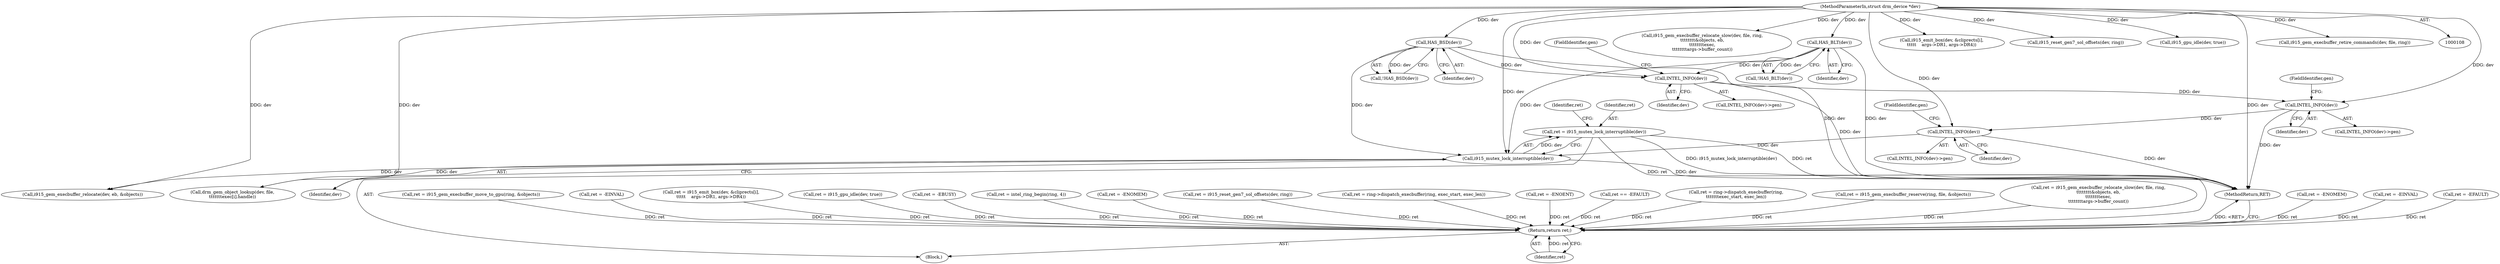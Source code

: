 digraph "0_linux_44afb3a04391a74309d16180d1e4f8386fdfa745@API" {
"1000402" [label="(Call,ret = i915_mutex_lock_interruptible(dev))"];
"1000404" [label="(Call,i915_mutex_lock_interruptible(dev))"];
"1000178" [label="(Call,HAS_BSD(dev))"];
"1000109" [label="(MethodParameterIn,struct drm_device *dev)"];
"1000198" [label="(Call,HAS_BLT(dev))"];
"1000287" [label="(Call,INTEL_INFO(dev))"];
"1000274" [label="(Call,INTEL_INFO(dev))"];
"1000263" [label="(Call,INTEL_INFO(dev))"];
"1000832" [label="(Return,return ret;)"];
"1000109" [label="(MethodParameterIn,struct drm_device *dev)"];
"1000197" [label="(Call,!HAS_BLT(dev))"];
"1000833" [label="(Identifier,ret)"];
"1000374" [label="(Call,ret = -ENOMEM)"];
"1000276" [label="(FieldIdentifier,gen)"];
"1000512" [label="(Call,ret = -EINVAL)"];
"1000572" [label="(Call,i915_gem_execbuffer_relocate_slow(dev, file, ring,\n\t\t\t\t\t\t\t\t&objects, eb,\n\t\t\t\t\t\t\t\texec,\n\t\t\t\t\t\t\t\targs->buffer_count))"];
"1000274" [label="(Call,INTEL_INFO(dev))"];
"1000397" [label="(Call,ret = -EFAULT)"];
"1000614" [label="(Call,ret = i915_gem_execbuffer_move_to_gpu(ring, &objects))"];
"1000264" [label="(Identifier,dev)"];
"1000602" [label="(Call,ret = -EINVAL)"];
"1000198" [label="(Call,HAS_BLT(dev))"];
"1000758" [label="(Call,ret = i915_emit_box(dev, &cliprects[i],\n\t\t\t\t\t    args->DR1, args->DR4))"];
"1000114" [label="(Block,)"];
"1000649" [label="(Call,ret = i915_gpu_idle(dev, true))"];
"1000556" [label="(Call,i915_gem_execbuffer_relocate(dev, eb, &objects))"];
"1000421" [label="(Call,ret = -EBUSY)"];
"1000402" [label="(Call,ret = i915_mutex_lock_interruptible(dev))"];
"1000177" [label="(Call,!HAS_BSD(dev))"];
"1000404" [label="(Call,i915_mutex_lock_interruptible(dev))"];
"1000273" [label="(Call,INTEL_INFO(dev)->gen)"];
"1000679" [label="(Call,ret = intel_ring_begin(ring, 4))"];
"1000178" [label="(Call,HAS_BSD(dev))"];
"1000834" [label="(MethodReturn,RET)"];
"1000442" [label="(Call,ret = -ENOMEM)"];
"1000718" [label="(Call,ret = i915_reset_gen7_sol_offsets(dev, ring))"];
"1000786" [label="(Call,ret = ring->dispatch_execbuffer(ring, exec_start, exec_len))"];
"1000403" [label="(Identifier,ret)"];
"1000286" [label="(Call,INTEL_INFO(dev)->gen)"];
"1000199" [label="(Identifier,dev)"];
"1000490" [label="(Call,ret = -ENOENT)"];
"1000262" [label="(Call,INTEL_INFO(dev)->gen)"];
"1000760" [label="(Call,i915_emit_box(dev, &cliprects[i],\n\t\t\t\t\t    args->DR1, args->DR4))"];
"1000565" [label="(Call,ret == -EFAULT)"];
"1000405" [label="(Identifier,dev)"];
"1000720" [label="(Call,i915_reset_gen7_sol_offsets(dev, ring))"];
"1000407" [label="(Identifier,ret)"];
"1000287" [label="(Call,INTEL_INFO(dev))"];
"1000275" [label="(Identifier,dev)"];
"1000832" [label="(Return,return ret;)"];
"1000651" [label="(Call,i915_gpu_idle(dev, true))"];
"1000466" [label="(Call,drm_gem_object_lookup(dev, file,\n\t\t\t\t\t\t\texec[i].handle))"];
"1000265" [label="(FieldIdentifier,gen)"];
"1000775" [label="(Call,ret = ring->dispatch_execbuffer(ring,\n\t\t\t\t\t\t\texec_start, exec_len))"];
"1000179" [label="(Identifier,dev)"];
"1000263" [label="(Call,INTEL_INFO(dev))"];
"1000289" [label="(FieldIdentifier,gen)"];
"1000544" [label="(Call,ret = i915_gem_execbuffer_reserve(ring, file, &objects))"];
"1000800" [label="(Call,i915_gem_execbuffer_retire_commands(dev, file, ring))"];
"1000288" [label="(Identifier,dev)"];
"1000570" [label="(Call,ret = i915_gem_execbuffer_relocate_slow(dev, file, ring,\n\t\t\t\t\t\t\t\t&objects, eb,\n\t\t\t\t\t\t\t\texec,\n\t\t\t\t\t\t\t\targs->buffer_count))"];
"1000402" -> "1000114"  [label="AST: "];
"1000402" -> "1000404"  [label="CFG: "];
"1000403" -> "1000402"  [label="AST: "];
"1000404" -> "1000402"  [label="AST: "];
"1000407" -> "1000402"  [label="CFG: "];
"1000402" -> "1000834"  [label="DDG: i915_mutex_lock_interruptible(dev)"];
"1000402" -> "1000834"  [label="DDG: ret"];
"1000404" -> "1000402"  [label="DDG: dev"];
"1000402" -> "1000832"  [label="DDG: ret"];
"1000404" -> "1000405"  [label="CFG: "];
"1000405" -> "1000404"  [label="AST: "];
"1000404" -> "1000834"  [label="DDG: dev"];
"1000178" -> "1000404"  [label="DDG: dev"];
"1000198" -> "1000404"  [label="DDG: dev"];
"1000287" -> "1000404"  [label="DDG: dev"];
"1000109" -> "1000404"  [label="DDG: dev"];
"1000404" -> "1000466"  [label="DDG: dev"];
"1000404" -> "1000556"  [label="DDG: dev"];
"1000178" -> "1000177"  [label="AST: "];
"1000178" -> "1000179"  [label="CFG: "];
"1000179" -> "1000178"  [label="AST: "];
"1000177" -> "1000178"  [label="CFG: "];
"1000178" -> "1000834"  [label="DDG: dev"];
"1000178" -> "1000177"  [label="DDG: dev"];
"1000109" -> "1000178"  [label="DDG: dev"];
"1000178" -> "1000263"  [label="DDG: dev"];
"1000109" -> "1000108"  [label="AST: "];
"1000109" -> "1000834"  [label="DDG: dev"];
"1000109" -> "1000198"  [label="DDG: dev"];
"1000109" -> "1000263"  [label="DDG: dev"];
"1000109" -> "1000274"  [label="DDG: dev"];
"1000109" -> "1000287"  [label="DDG: dev"];
"1000109" -> "1000466"  [label="DDG: dev"];
"1000109" -> "1000556"  [label="DDG: dev"];
"1000109" -> "1000572"  [label="DDG: dev"];
"1000109" -> "1000651"  [label="DDG: dev"];
"1000109" -> "1000720"  [label="DDG: dev"];
"1000109" -> "1000760"  [label="DDG: dev"];
"1000109" -> "1000800"  [label="DDG: dev"];
"1000198" -> "1000197"  [label="AST: "];
"1000198" -> "1000199"  [label="CFG: "];
"1000199" -> "1000198"  [label="AST: "];
"1000197" -> "1000198"  [label="CFG: "];
"1000198" -> "1000834"  [label="DDG: dev"];
"1000198" -> "1000197"  [label="DDG: dev"];
"1000198" -> "1000263"  [label="DDG: dev"];
"1000287" -> "1000286"  [label="AST: "];
"1000287" -> "1000288"  [label="CFG: "];
"1000288" -> "1000287"  [label="AST: "];
"1000289" -> "1000287"  [label="CFG: "];
"1000287" -> "1000834"  [label="DDG: dev"];
"1000274" -> "1000287"  [label="DDG: dev"];
"1000274" -> "1000273"  [label="AST: "];
"1000274" -> "1000275"  [label="CFG: "];
"1000275" -> "1000274"  [label="AST: "];
"1000276" -> "1000274"  [label="CFG: "];
"1000274" -> "1000834"  [label="DDG: dev"];
"1000263" -> "1000274"  [label="DDG: dev"];
"1000263" -> "1000262"  [label="AST: "];
"1000263" -> "1000264"  [label="CFG: "];
"1000264" -> "1000263"  [label="AST: "];
"1000265" -> "1000263"  [label="CFG: "];
"1000263" -> "1000834"  [label="DDG: dev"];
"1000832" -> "1000114"  [label="AST: "];
"1000832" -> "1000833"  [label="CFG: "];
"1000833" -> "1000832"  [label="AST: "];
"1000834" -> "1000832"  [label="CFG: "];
"1000832" -> "1000834"  [label="DDG: <RET>"];
"1000833" -> "1000832"  [label="DDG: ret"];
"1000649" -> "1000832"  [label="DDG: ret"];
"1000374" -> "1000832"  [label="DDG: ret"];
"1000570" -> "1000832"  [label="DDG: ret"];
"1000512" -> "1000832"  [label="DDG: ret"];
"1000565" -> "1000832"  [label="DDG: ret"];
"1000421" -> "1000832"  [label="DDG: ret"];
"1000786" -> "1000832"  [label="DDG: ret"];
"1000758" -> "1000832"  [label="DDG: ret"];
"1000718" -> "1000832"  [label="DDG: ret"];
"1000544" -> "1000832"  [label="DDG: ret"];
"1000602" -> "1000832"  [label="DDG: ret"];
"1000442" -> "1000832"  [label="DDG: ret"];
"1000397" -> "1000832"  [label="DDG: ret"];
"1000775" -> "1000832"  [label="DDG: ret"];
"1000679" -> "1000832"  [label="DDG: ret"];
"1000614" -> "1000832"  [label="DDG: ret"];
"1000490" -> "1000832"  [label="DDG: ret"];
}
